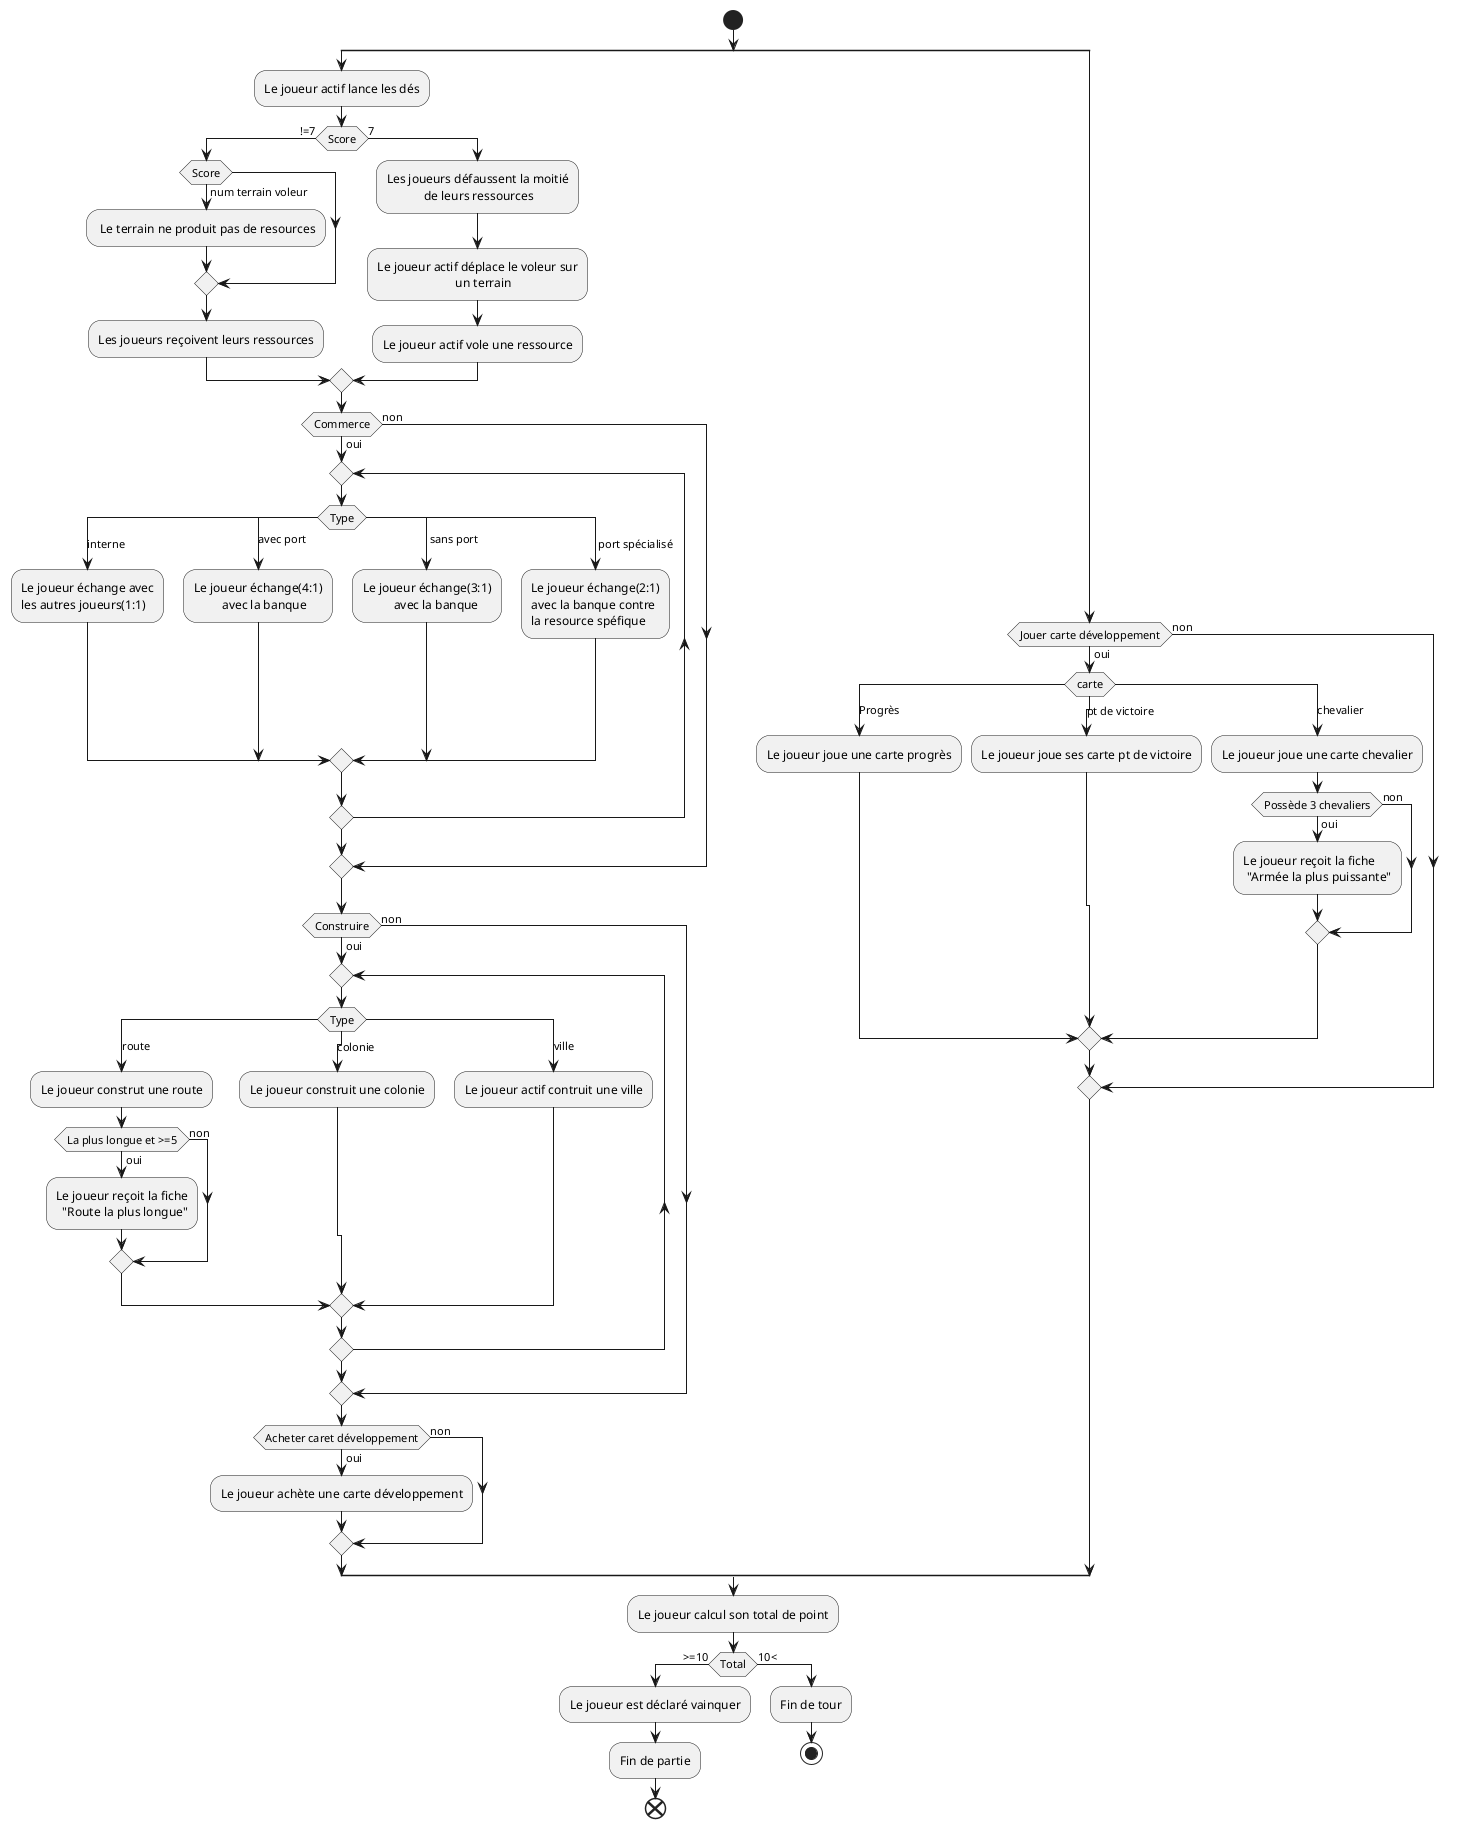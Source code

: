 @startuml
'https://plantuml.com/activity-diagram-beta

start
split
:Le joueur actif lance les dés;
if(Score) is(!=7) then
 if(Score) is(num terrain voleur) then
 : Le terrain ne produit pas de resources;
 endif
 :Les joueurs reçoivent leurs ressources;
else(7)
:Les joueurs défaussent la moitié
            de leurs ressources;
:Le joueur actif déplace le voleur sur
                         un terrain;
:Le joueur actif vole une ressource;
endif

if(Commerce) is(oui) then
    repeat
        switch (Type)
              case(interne)
                  :Le joueur échange avec
                  les autres joueurs(1:1);
              case(avec port)
                  :Le joueur échange(4:1)
                           avec la banque;
              case( sans port)
                  :Le joueur échange(3:1)
                            avec la banque;
              case( port spécialisé)
              :Le joueur échange(2:1)
              avec la banque contre
              la resource spéfique;

        endswitch
    repeat while
else(non)
endif

if(Construire) is(oui) then
    repeat
        switch(Type)
            case(route)
                :Le joueur construt une route;
                if(La plus longue et >=5) is(oui) then
                   :Le joueur reçoit la fiche
                     "Route la plus longue";
                else(non)
                endif
            case(colonie)
                :Le joueur construit une colonie;
            case(ville)
                :Le joueur actif contruit une ville;

        endswitch
    repeat while
else(non)
endif

if(Acheter caret développement) is(oui) then
:Le joueur achète une carte développement;
else(non)
endif



split again

    if(Jouer carte développement) is(oui) then
        switch(carte)
            case(Progrès)
                :Le joueur joue une carte progrès;
            case(pt de victoire)
                :Le joueur joue ses carte pt de victoire;
            case(chevalier)
                :Le joueur joue une carte chevalier;
                if(Possède 3 chevaliers) is(oui) then
                    :Le joueur reçoit la fiche
                     "Armée la plus puissante";
                else(non)
                endif
        endswitch
    else(non)
    endif
end split


:Le joueur calcul son total de point;
if(Total) is(>=10) then
:Le joueur est déclaré vainquer;
:Fin de partie;
end;
else(10<)
:Fin de tour;
stop;
endif




@enduml
